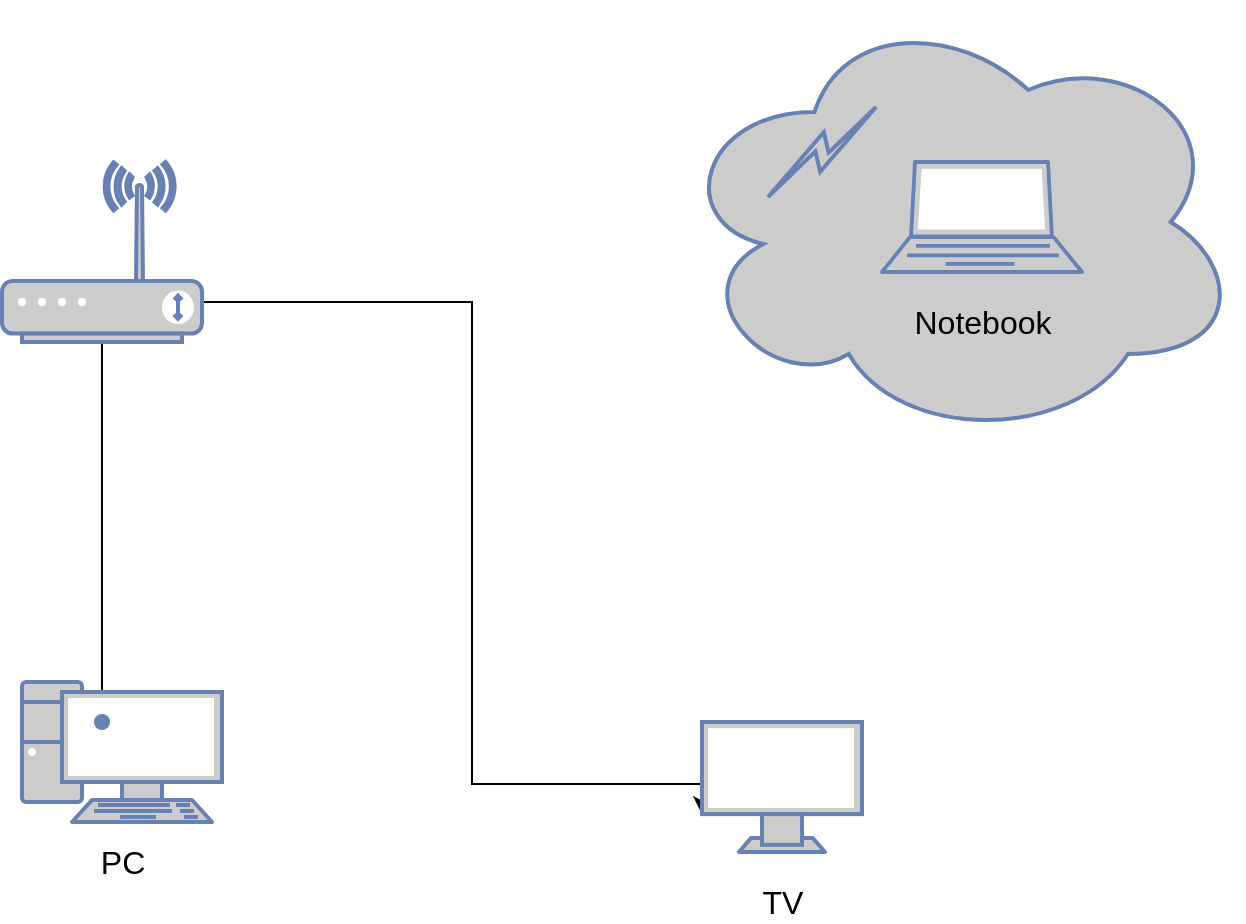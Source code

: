 <mxfile version="16.0.0" type="device"><diagram id="G2Cm4VtKD8ORF12idPd-" name="Page-1"><mxGraphModel dx="1422" dy="789" grid="1" gridSize="10" guides="1" tooltips="1" connect="1" arrows="1" fold="1" page="1" pageScale="1" pageWidth="827" pageHeight="1169" math="0" shadow="0"><root><mxCell id="0"/><mxCell id="1" parent="0"/><mxCell id="C5yg9hySlfxhCZUUOLkH-16" value="" style="ellipse;shape=cloud;whiteSpace=wrap;html=1;verticalAlign=top;fillColor=#CCCCCC;strokeColor=#6881B3;fontColor=#0066CC;gradientColor=none;gradientDirection=north;strokeWidth=2;" vertex="1" parent="1"><mxGeometry x="495" y="50" width="285" height="220" as="geometry"/></mxCell><mxCell id="C5yg9hySlfxhCZUUOLkH-15" value="" style="edgeStyle=orthogonalEdgeStyle;rounded=0;orthogonalLoop=1;jettySize=auto;html=1;" edge="1" parent="1" source="C5yg9hySlfxhCZUUOLkH-6" target="C5yg9hySlfxhCZUUOLkH-14"><mxGeometry relative="1" as="geometry"/></mxCell><mxCell id="C5yg9hySlfxhCZUUOLkH-21" value="" style="edgeStyle=orthogonalEdgeStyle;rounded=0;orthogonalLoop=1;jettySize=auto;html=1;entryX=0;entryY=0.71;entryDx=0;entryDy=0;entryPerimeter=0;" edge="1" parent="1" source="C5yg9hySlfxhCZUUOLkH-6" target="C5yg9hySlfxhCZUUOLkH-19"><mxGeometry relative="1" as="geometry"><mxPoint x="350" y="175" as="targetPoint"/><Array as="points"><mxPoint x="395" y="200"/><mxPoint x="395" y="441"/></Array></mxGeometry></mxCell><mxCell id="C5yg9hySlfxhCZUUOLkH-6" value="" style="fontColor=#0066CC;verticalAlign=top;verticalLabelPosition=bottom;labelPosition=center;align=center;html=1;outlineConnect=0;fillColor=#CCCCCC;strokeColor=#6881B3;gradientColor=none;gradientDirection=north;strokeWidth=2;shape=mxgraph.networks.wireless_modem;" vertex="1" parent="1"><mxGeometry x="160" y="130" width="100" height="90" as="geometry"/></mxCell><mxCell id="C5yg9hySlfxhCZUUOLkH-7" value="" style="fontColor=#0066CC;verticalAlign=top;verticalLabelPosition=bottom;labelPosition=center;align=center;html=1;outlineConnect=0;fillColor=#CCCCCC;strokeColor=#6881B3;gradientColor=none;gradientDirection=north;strokeWidth=2;shape=mxgraph.networks.laptop;" vertex="1" parent="1"><mxGeometry x="600" y="130" width="100" height="55" as="geometry"/></mxCell><mxCell id="C5yg9hySlfxhCZUUOLkH-8" value="" style="fontColor=#0066CC;verticalAlign=top;verticalLabelPosition=bottom;labelPosition=center;align=center;html=1;outlineConnect=0;fillColor=#CCCCCC;strokeColor=#6881B3;gradientColor=none;gradientDirection=north;strokeWidth=2;shape=mxgraph.networks.pc;" vertex="1" parent="1"><mxGeometry x="170" y="390" width="100" height="70" as="geometry"/></mxCell><mxCell id="C5yg9hySlfxhCZUUOLkH-14" value="" style="shape=waypoint;sketch=0;size=6;pointerEvents=1;points=[];fillColor=#CCCCCC;resizable=0;rotatable=0;perimeter=centerPerimeter;snapToPoint=1;verticalAlign=top;strokeColor=#6881B3;fontColor=#0066CC;gradientColor=none;gradientDirection=north;strokeWidth=2;" vertex="1" parent="1"><mxGeometry x="190" y="390" width="40" height="40" as="geometry"/></mxCell><mxCell id="C5yg9hySlfxhCZUUOLkH-19" value="" style="fontColor=#0066CC;verticalAlign=top;verticalLabelPosition=bottom;labelPosition=center;align=center;html=1;outlineConnect=0;fillColor=#CCCCCC;strokeColor=#6881B3;gradientColor=none;gradientDirection=north;strokeWidth=2;shape=mxgraph.networks.monitor;" vertex="1" parent="1"><mxGeometry x="510" y="410" width="80" height="65" as="geometry"/></mxCell><mxCell id="C5yg9hySlfxhCZUUOLkH-23" value="&lt;font style=&quot;font-size: 16px&quot;&gt;PC&lt;/font&gt;" style="text;html=1;align=center;verticalAlign=middle;resizable=0;points=[];autosize=1;strokeColor=none;fillColor=none;" vertex="1" parent="1"><mxGeometry x="200" y="470" width="40" height="20" as="geometry"/></mxCell><mxCell id="C5yg9hySlfxhCZUUOLkH-25" value="TV" style="text;html=1;align=center;verticalAlign=middle;resizable=0;points=[];autosize=1;strokeColor=none;fillColor=none;fontSize=16;" vertex="1" parent="1"><mxGeometry x="530" y="490" width="40" height="20" as="geometry"/></mxCell><mxCell id="C5yg9hySlfxhCZUUOLkH-26" value="Notebook" style="text;html=1;align=center;verticalAlign=middle;resizable=0;points=[];autosize=1;strokeColor=none;fillColor=none;fontSize=16;" vertex="1" parent="1"><mxGeometry x="610" y="200" width="80" height="20" as="geometry"/></mxCell><mxCell id="C5yg9hySlfxhCZUUOLkH-29" value="" style="html=1;outlineConnect=0;fillColor=#CCCCCC;strokeColor=#6881B3;gradientColor=none;gradientDirection=north;strokeWidth=2;shape=mxgraph.networks.comm_link_edge;html=1;rounded=0;fontSize=16;" edge="1" parent="1"><mxGeometry width="100" height="100" relative="1" as="geometry"><mxPoint x="540" y="150" as="sourcePoint"/><mxPoint x="600" y="100" as="targetPoint"/><Array as="points"><mxPoint x="690" y="170"/></Array></mxGeometry></mxCell></root></mxGraphModel></diagram></mxfile>